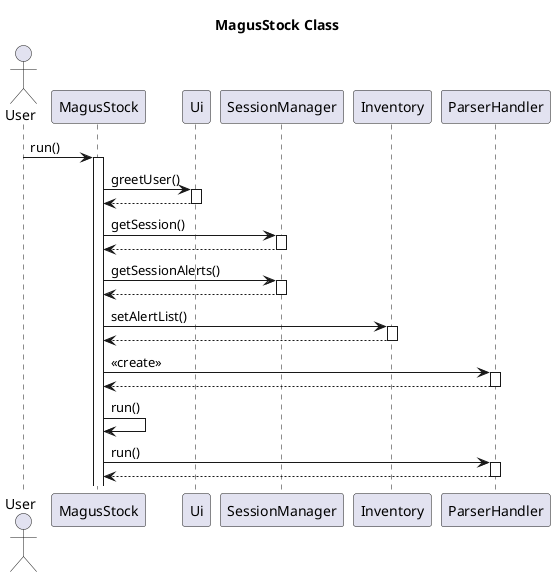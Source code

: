 
@startuml
title MagusStock Class

actor User
participant MagusStock
participant Ui
participant SessionManager
participant Inventory
participant ParserHandler
User -> MagusStock: run()
activate MagusStock
MagusStock -> Ui: greetUser()
activate Ui
Ui --> MagusStock:
deactivate Ui
MagusStock -> SessionManager: getSession()
activate SessionManager
SessionManager --> MagusStock:
deactivate SessionManager
MagusStock -> SessionManager: getSessionAlerts()
activate SessionManager
SessionManager --> MagusStock:
deactivate SessionManager
MagusStock -> Inventory: setAlertList()
activate Inventory
Inventory --> MagusStock:
deactivate Inventory
MagusStock -> ParserHandler: <<create>>
activate ParserHandler
ParserHandler --> MagusStock:
deactivate ParserHandler
MagusStock -> MagusStock: run()
MagusStock -> ParserHandler: run()
activate ParserHandler
ParserHandler --> MagusStock:
deactivate ParserHandler


@enduml